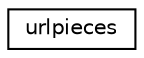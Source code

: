 digraph "Graphical Class Hierarchy"
{
  edge [fontname="Helvetica",fontsize="10",labelfontname="Helvetica",labelfontsize="10"];
  node [fontname="Helvetica",fontsize="10",shape=record];
  rankdir="LR";
  Node0 [label="urlpieces",height=0.2,width=0.4,color="black", fillcolor="white", style="filled",URL="$structurlpieces.html"];
}
